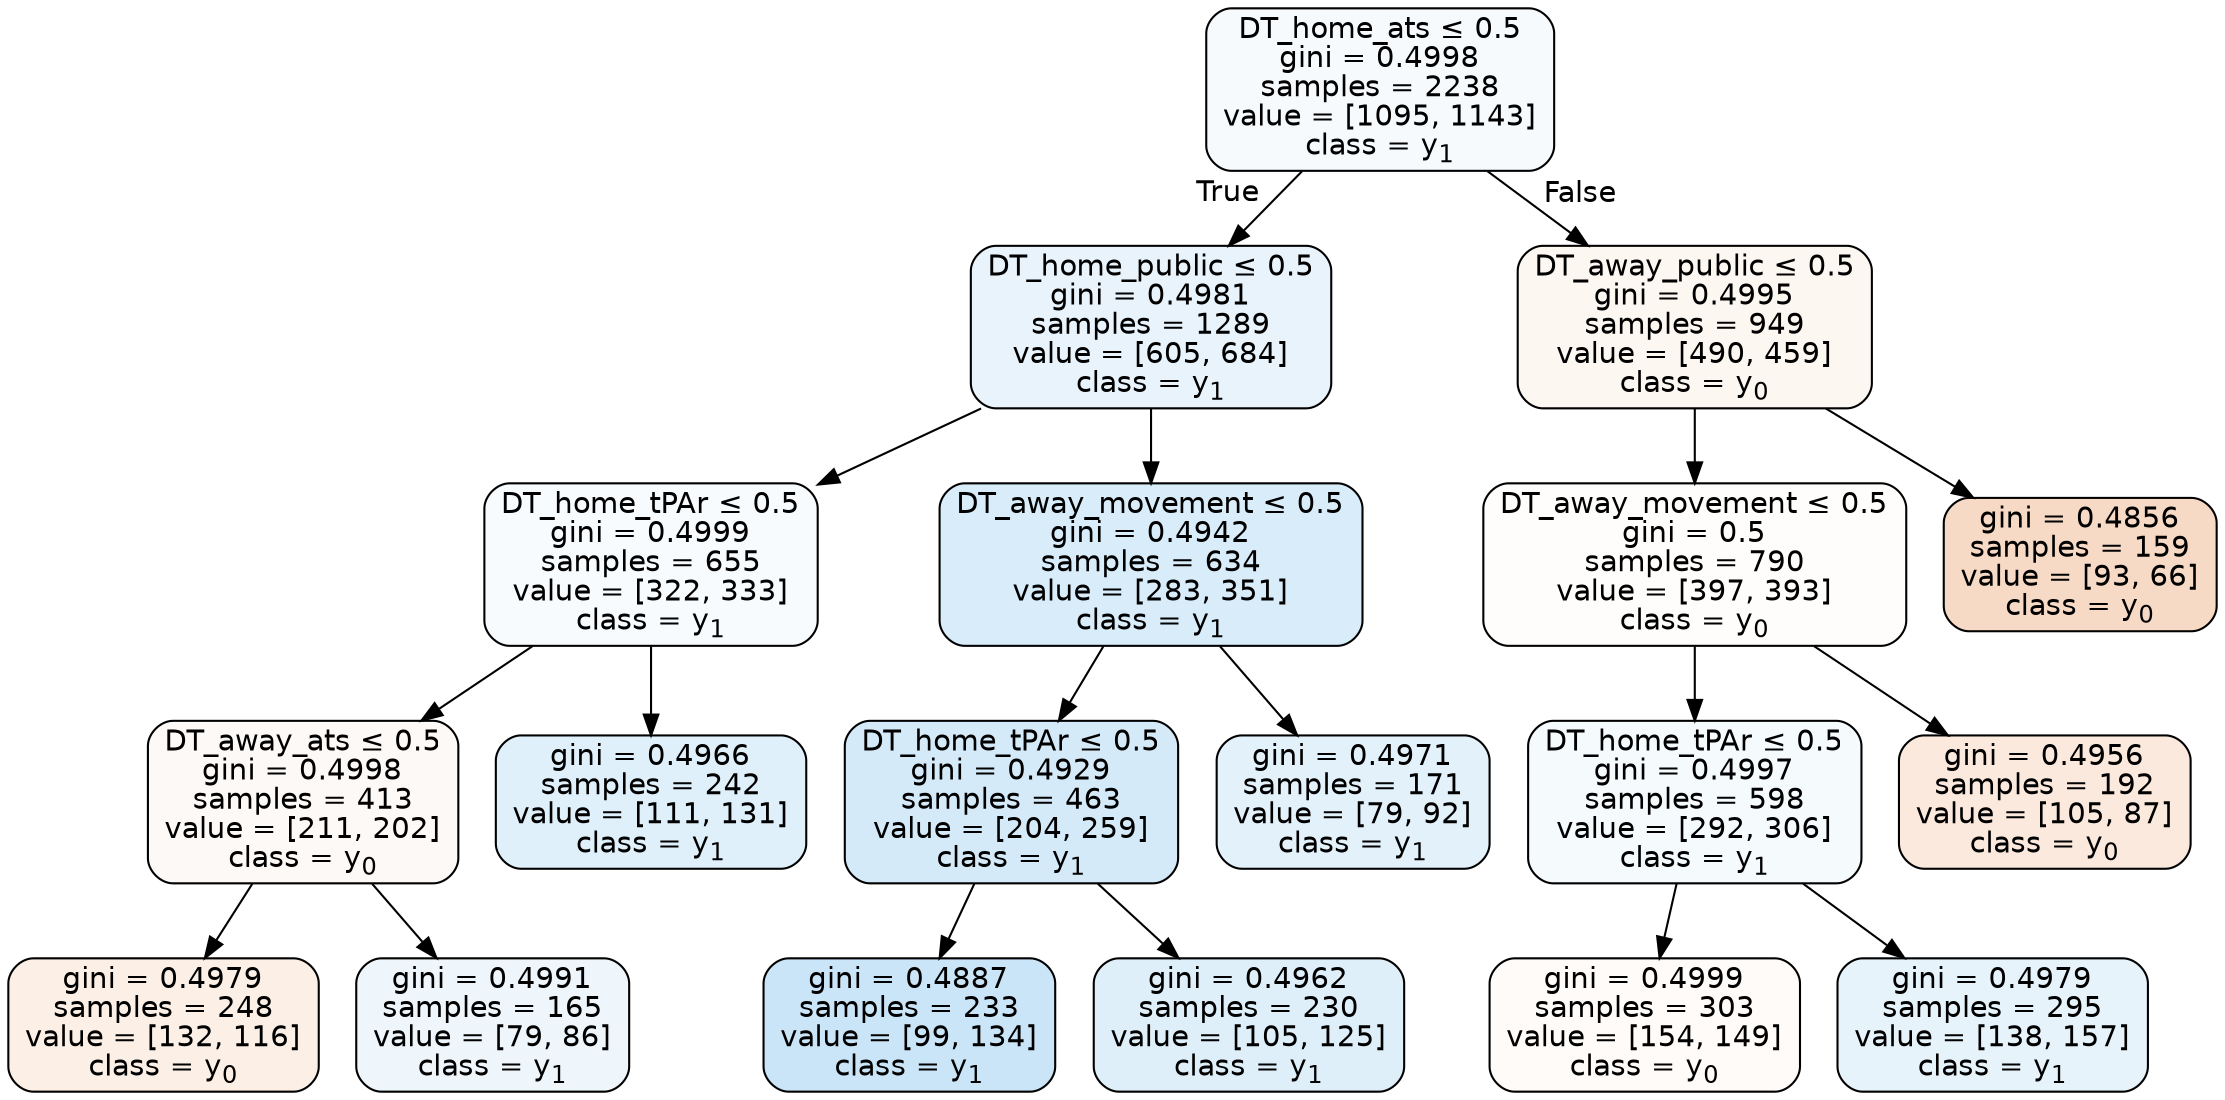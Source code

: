digraph Tree {
node [shape=box, style="filled, rounded", color="black", fontname=helvetica] ;
edge [fontname=helvetica] ;
0 [label=<DT_home_ats &le; 0.5<br/>gini = 0.4998<br/>samples = 2238<br/>value = [1095, 1143]<br/>class = y<SUB>1</SUB>>, fillcolor="#399de50b"] ;
1 [label=<DT_home_public &le; 0.5<br/>gini = 0.4981<br/>samples = 1289<br/>value = [605, 684]<br/>class = y<SUB>1</SUB>>, fillcolor="#399de51d"] ;
0 -> 1 [labeldistance=2.5, labelangle=45, headlabel="True"] ;
2 [label=<DT_home_tPAr &le; 0.5<br/>gini = 0.4999<br/>samples = 655<br/>value = [322, 333]<br/>class = y<SUB>1</SUB>>, fillcolor="#399de508"] ;
1 -> 2 ;
3 [label=<DT_away_ats &le; 0.5<br/>gini = 0.4998<br/>samples = 413<br/>value = [211, 202]<br/>class = y<SUB>0</SUB>>, fillcolor="#e581390b"] ;
2 -> 3 ;
4 [label=<gini = 0.4979<br/>samples = 248<br/>value = [132, 116]<br/>class = y<SUB>0</SUB>>, fillcolor="#e581391f"] ;
3 -> 4 ;
5 [label=<gini = 0.4991<br/>samples = 165<br/>value = [79, 86]<br/>class = y<SUB>1</SUB>>, fillcolor="#399de515"] ;
3 -> 5 ;
6 [label=<gini = 0.4966<br/>samples = 242<br/>value = [111, 131]<br/>class = y<SUB>1</SUB>>, fillcolor="#399de527"] ;
2 -> 6 ;
7 [label=<DT_away_movement &le; 0.5<br/>gini = 0.4942<br/>samples = 634<br/>value = [283, 351]<br/>class = y<SUB>1</SUB>>, fillcolor="#399de531"] ;
1 -> 7 ;
8 [label=<DT_home_tPAr &le; 0.5<br/>gini = 0.4929<br/>samples = 463<br/>value = [204, 259]<br/>class = y<SUB>1</SUB>>, fillcolor="#399de536"] ;
7 -> 8 ;
9 [label=<gini = 0.4887<br/>samples = 233<br/>value = [99, 134]<br/>class = y<SUB>1</SUB>>, fillcolor="#399de543"] ;
8 -> 9 ;
10 [label=<gini = 0.4962<br/>samples = 230<br/>value = [105, 125]<br/>class = y<SUB>1</SUB>>, fillcolor="#399de529"] ;
8 -> 10 ;
11 [label=<gini = 0.4971<br/>samples = 171<br/>value = [79, 92]<br/>class = y<SUB>1</SUB>>, fillcolor="#399de524"] ;
7 -> 11 ;
12 [label=<DT_away_public &le; 0.5<br/>gini = 0.4995<br/>samples = 949<br/>value = [490, 459]<br/>class = y<SUB>0</SUB>>, fillcolor="#e5813910"] ;
0 -> 12 [labeldistance=2.5, labelangle=-45, headlabel="False"] ;
13 [label=<DT_away_movement &le; 0.5<br/>gini = 0.5<br/>samples = 790<br/>value = [397, 393]<br/>class = y<SUB>0</SUB>>, fillcolor="#e5813903"] ;
12 -> 13 ;
14 [label=<DT_home_tPAr &le; 0.5<br/>gini = 0.4997<br/>samples = 598<br/>value = [292, 306]<br/>class = y<SUB>1</SUB>>, fillcolor="#399de50c"] ;
13 -> 14 ;
15 [label=<gini = 0.4999<br/>samples = 303<br/>value = [154, 149]<br/>class = y<SUB>0</SUB>>, fillcolor="#e5813908"] ;
14 -> 15 ;
16 [label=<gini = 0.4979<br/>samples = 295<br/>value = [138, 157]<br/>class = y<SUB>1</SUB>>, fillcolor="#399de51f"] ;
14 -> 16 ;
17 [label=<gini = 0.4956<br/>samples = 192<br/>value = [105, 87]<br/>class = y<SUB>0</SUB>>, fillcolor="#e581392c"] ;
13 -> 17 ;
18 [label=<gini = 0.4856<br/>samples = 159<br/>value = [93, 66]<br/>class = y<SUB>0</SUB>>, fillcolor="#e581394a"] ;
12 -> 18 ;
}